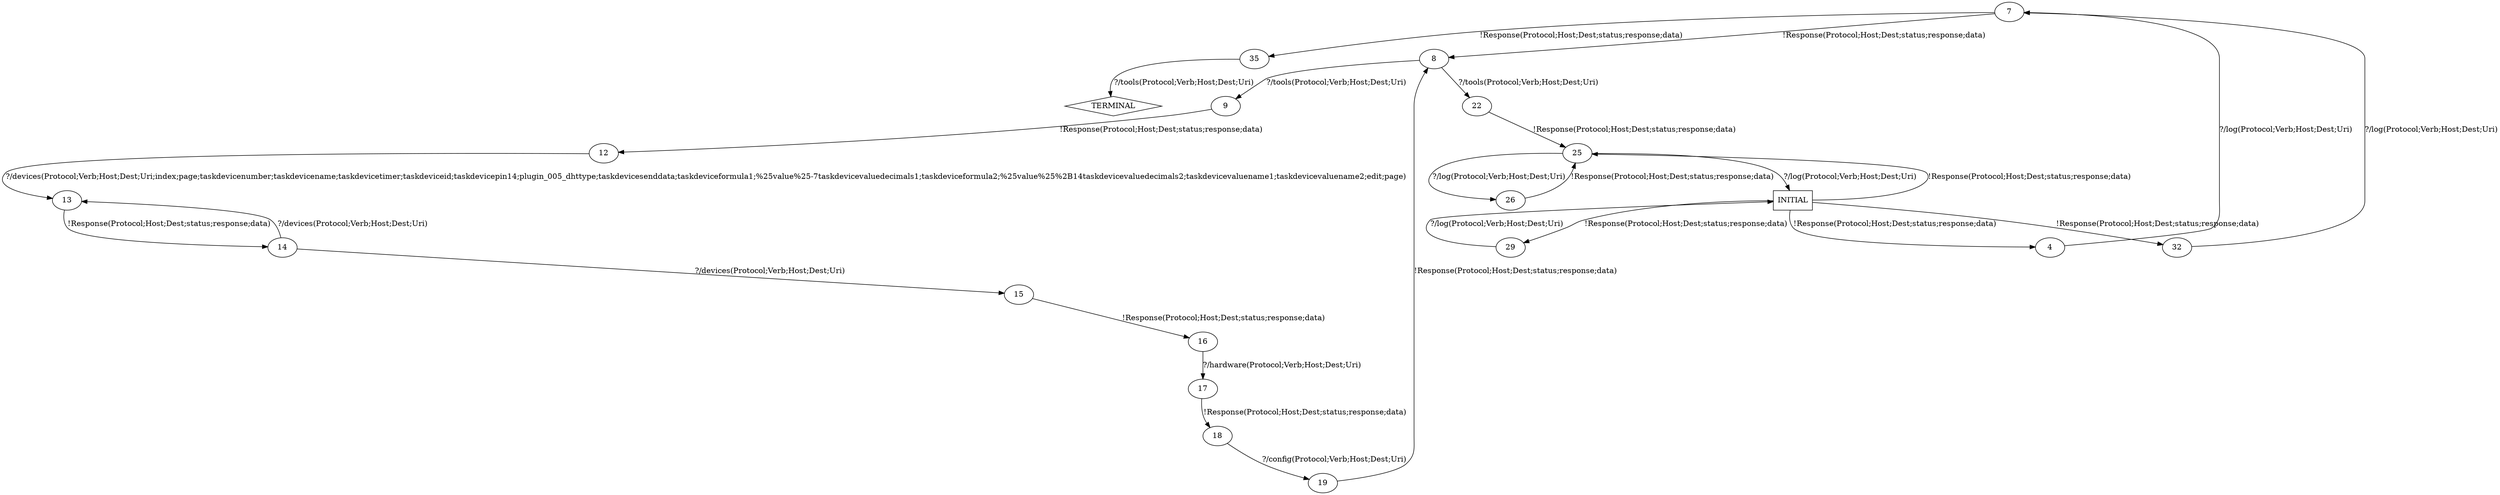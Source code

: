 digraph G {
  1 [label="TERMINAL",shape=diamond];
  3 [label="INITIAL",shape=box];
  4 [label="4"];
  7 [label="7"];
  8 [label="8"];
  9 [label="9"];
  12 [label="12"];
  13 [label="13"];
  14 [label="14"];
  15 [label="15"];
  16 [label="16"];
  17 [label="17"];
  18 [label="18"];
  19 [label="19"];
  22 [label="22"];
  25 [label="25"];
  26 [label="26"];
  29 [label="29"];
  32 [label="32"];
  35 [label="35"];
3->29  [label="!Response(Protocol;Host;Dest;status;response;data)"]
3->32  [label="!Response(Protocol;Host;Dest;status;response;data)"]
3->4  [label="!Response(Protocol;Host;Dest;status;response;data)"]
3->25  [label="!Response(Protocol;Host;Dest;status;response;data)"]
4->7  [label="?/log(Protocol;Verb;Host;Dest;Uri)"]
7->35  [label="!Response(Protocol;Host;Dest;status;response;data)"]
7->8  [label="!Response(Protocol;Host;Dest;status;response;data)"]
8->22  [label="?/tools(Protocol;Verb;Host;Dest;Uri)"]
8->9  [label="?/tools(Protocol;Verb;Host;Dest;Uri)"]
9->12  [label="!Response(Protocol;Host;Dest;status;response;data)"]
12->13  [label="?/devices(Protocol;Verb;Host;Dest;Uri;index;page;taskdevicenumber;taskdevicename;taskdevicetimer;taskdeviceid;taskdevicepin14;plugin_005_dhttype;taskdevicesenddata;taskdeviceformula1;%25value%25-7taskdevicevaluedecimals1;taskdeviceformula2;%25value%25%2B14taskdevicevaluedecimals2;taskdevicevaluename1;taskdevicevaluename2;edit;page)"]
13->14  [label="!Response(Protocol;Host;Dest;status;response;data)"]
14->15  [label="?/devices(Protocol;Verb;Host;Dest;Uri)"]
14->13  [label="?/devices(Protocol;Verb;Host;Dest;Uri)"]
15->16  [label="!Response(Protocol;Host;Dest;status;response;data)"]
16->17  [label="?/hardware(Protocol;Verb;Host;Dest;Uri)"]
17->18  [label="!Response(Protocol;Host;Dest;status;response;data)"]
18->19  [label="?/config(Protocol;Verb;Host;Dest;Uri)"]
19->8  [label="!Response(Protocol;Host;Dest;status;response;data)"]
22->25  [label="!Response(Protocol;Host;Dest;status;response;data)"]
25->26  [label="?/log(Protocol;Verb;Host;Dest;Uri)"]
25->3  [label="?/log(Protocol;Verb;Host;Dest;Uri)"]
26->25  [label="!Response(Protocol;Host;Dest;status;response;data)"]
29->3  [label="?/log(Protocol;Verb;Host;Dest;Uri)"]
32->7  [label="?/log(Protocol;Verb;Host;Dest;Uri)"]
35->1  [label="?/tools(Protocol;Verb;Host;Dest;Uri)"]
}
